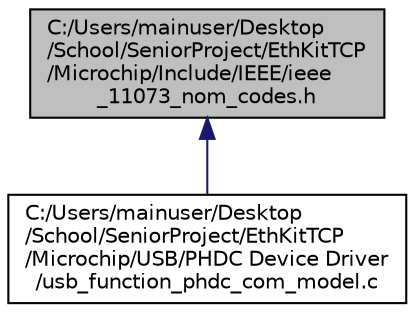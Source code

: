 digraph "C:/Users/mainuser/Desktop/School/SeniorProject/EthKitTCP/Microchip/Include/IEEE/ieee_11073_nom_codes.h"
{
  edge [fontname="Helvetica",fontsize="10",labelfontname="Helvetica",labelfontsize="10"];
  node [fontname="Helvetica",fontsize="10",shape=record];
  Node1 [label="C:/Users/mainuser/Desktop\l/School/SeniorProject/EthKitTCP\l/Microchip/Include/IEEE/ieee\l_11073_nom_codes.h",height=0.2,width=0.4,color="black", fillcolor="grey75", style="filled", fontcolor="black"];
  Node1 -> Node2 [dir="back",color="midnightblue",fontsize="10",style="solid",fontname="Helvetica"];
  Node2 [label="C:/Users/mainuser/Desktop\l/School/SeniorProject/EthKitTCP\l/Microchip/USB/PHDC Device Driver\l/usb_function_phdc_com_model.c",height=0.2,width=0.4,color="black", fillcolor="white", style="filled",URL="$usb__function__phdc__com__model_8c.html"];
}
